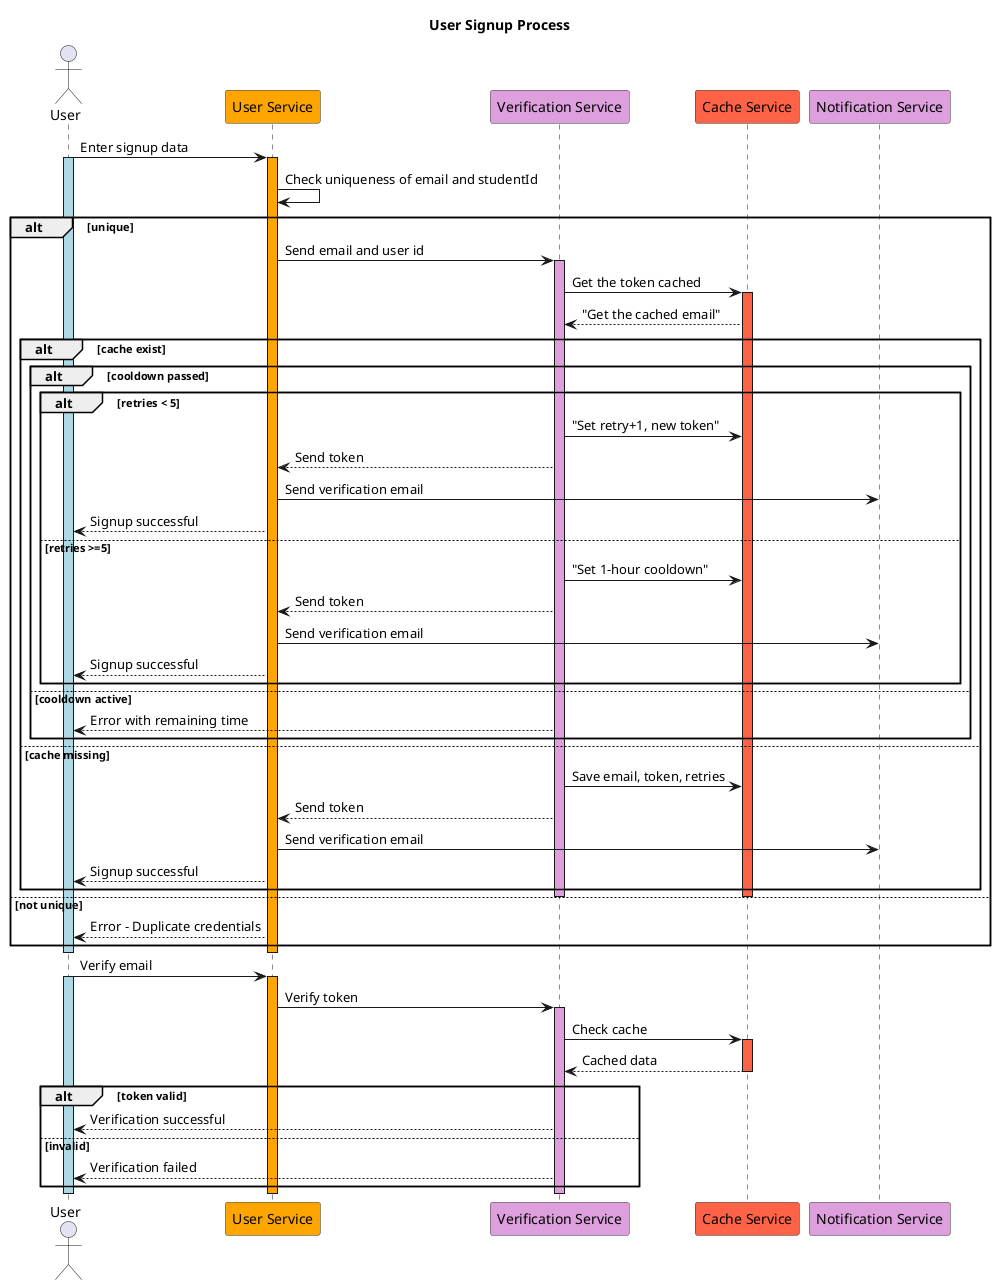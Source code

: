 @startuml
title User Signup Process

skinparam ParticipantBackgroundColor #EEEEEE
skinparam ParticipantBorderColor #333333

actor User
participant "User Service" as UserService  #FFA500
participant "Verification Service" as VerificationService  #DDA0DD
participant "Cache Service" as CacheService  #FF6347
participant "Notification Service" as NotificationService  #DDA0DD

User -> UserService: Enter signup data
activate User #lightblue
activate UserService #FFA500

UserService -> UserService: Check uniqueness of email and studentId
alt unique
  UserService -> VerificationService: Send email and user id
  activate VerificationService #DDA0DD
  
  VerificationService -> CacheService: Get the token cached
  activate CacheService #FF6347
  CacheService --> VerificationService: "Get the cached email"
  
  alt cache exist
    alt cooldown passed
      alt retries < 5
        VerificationService -> CacheService: "Set retry+1, new token"
        VerificationService --> UserService: Send token
        UserService -> NotificationService: Send verification email
        UserService --> User: Signup successful
      else retries >=5
        VerificationService -> CacheService: "Set 1-hour cooldown"
        VerificationService --> UserService: Send token
        UserService -> NotificationService: Send verification email
        UserService --> User: Signup successful
      end
    else cooldown active
      VerificationService --> User: Error with remaining time
    end
  else cache missing
    VerificationService -> CacheService: Save email, token, retries
    VerificationService --> UserService: Send token
    UserService -> NotificationService: Send verification email
    UserService --> User: Signup successful
  end
  deactivate CacheService
  deactivate VerificationService
  
else not unique
  UserService --> User: Error - Duplicate credentials
end

deactivate UserService
deactivate User

' Verification Process
User -> UserService: Verify email
activate User #lightblue
activate UserService #FFA500

UserService -> VerificationService: Verify token
activate VerificationService #DDA0DD
VerificationService -> CacheService: Check cache
activate CacheService #FF6347

CacheService --> VerificationService: Cached data
deactivate CacheService
alt token valid
  VerificationService --> User: Verification successful
else invalid
  VerificationService --> User: Verification failed
end

deactivate VerificationService
deactivate UserService
deactivate User
@enduml